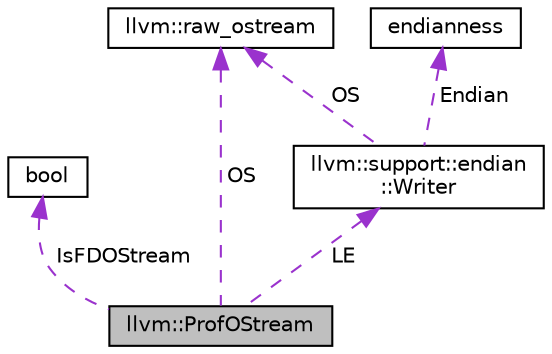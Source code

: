 digraph "llvm::ProfOStream"
{
 // LATEX_PDF_SIZE
  bgcolor="transparent";
  edge [fontname="Helvetica",fontsize="10",labelfontname="Helvetica",labelfontsize="10"];
  node [fontname="Helvetica",fontsize="10",shape="box"];
  Node1 [label="llvm::ProfOStream",height=0.2,width=0.4,color="black", fillcolor="grey75", style="filled", fontcolor="black",tooltip=" "];
  Node2 -> Node1 [dir="back",color="darkorchid3",fontsize="10",style="dashed",label=" IsFDOStream" ,fontname="Helvetica"];
  Node2 [label="bool",height=0.2,width=0.4,color="black",URL="$classbool.html",tooltip=" "];
  Node3 -> Node1 [dir="back",color="darkorchid3",fontsize="10",style="dashed",label=" OS" ,fontname="Helvetica"];
  Node3 [label="llvm::raw_ostream",height=0.2,width=0.4,color="black",URL="$classllvm_1_1raw__ostream.html",tooltip="This class implements an extremely fast bulk output stream that can only output to a stream."];
  Node4 -> Node1 [dir="back",color="darkorchid3",fontsize="10",style="dashed",label=" LE" ,fontname="Helvetica"];
  Node4 [label="llvm::support::endian\l::Writer",height=0.2,width=0.4,color="black",URL="$structllvm_1_1support_1_1endian_1_1Writer.html",tooltip="Adapter to write values to a stream in a particular byte order."];
  Node3 -> Node4 [dir="back",color="darkorchid3",fontsize="10",style="dashed",label=" OS" ,fontname="Helvetica"];
  Node5 -> Node4 [dir="back",color="darkorchid3",fontsize="10",style="dashed",label=" Endian" ,fontname="Helvetica"];
  Node5 [label="endianness",height=0.2,width=0.4,color="black",tooltip=" "];
}
